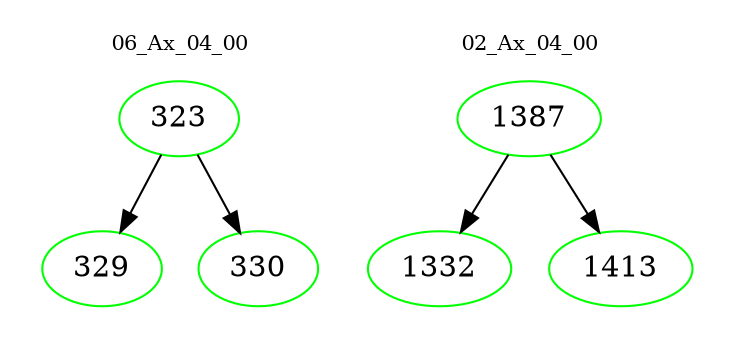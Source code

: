digraph{
subgraph cluster_0 {
color = white
label = "06_Ax_04_00";
fontsize=10;
T0_323 [label="323", color="green"]
T0_323 -> T0_329 [color="black"]
T0_329 [label="329", color="green"]
T0_323 -> T0_330 [color="black"]
T0_330 [label="330", color="green"]
}
subgraph cluster_1 {
color = white
label = "02_Ax_04_00";
fontsize=10;
T1_1387 [label="1387", color="green"]
T1_1387 -> T1_1332 [color="black"]
T1_1332 [label="1332", color="green"]
T1_1387 -> T1_1413 [color="black"]
T1_1413 [label="1413", color="green"]
}
}
